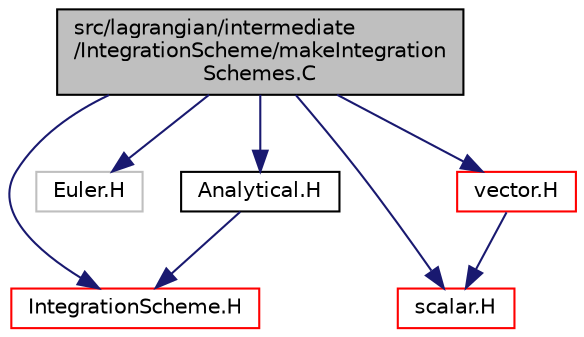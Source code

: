 digraph "src/lagrangian/intermediate/IntegrationScheme/makeIntegrationSchemes.C"
{
  bgcolor="transparent";
  edge [fontname="Helvetica",fontsize="10",labelfontname="Helvetica",labelfontsize="10"];
  node [fontname="Helvetica",fontsize="10",shape=record];
  Node1 [label="src/lagrangian/intermediate\l/IntegrationScheme/makeIntegration\lSchemes.C",height=0.2,width=0.4,color="black", fillcolor="grey75", style="filled", fontcolor="black"];
  Node1 -> Node2 [color="midnightblue",fontsize="10",style="solid",fontname="Helvetica"];
  Node2 [label="IntegrationScheme.H",height=0.2,width=0.4,color="red",URL="$a06610.html"];
  Node1 -> Node3 [color="midnightblue",fontsize="10",style="solid",fontname="Helvetica"];
  Node3 [label="Euler.H",height=0.2,width=0.4,color="grey75"];
  Node1 -> Node4 [color="midnightblue",fontsize="10",style="solid",fontname="Helvetica"];
  Node4 [label="Analytical.H",height=0.2,width=0.4,color="black",URL="$a06604.html"];
  Node4 -> Node2 [color="midnightblue",fontsize="10",style="solid",fontname="Helvetica"];
  Node1 -> Node5 [color="midnightblue",fontsize="10",style="solid",fontname="Helvetica"];
  Node5 [label="scalar.H",height=0.2,width=0.4,color="red",URL="$a09076.html"];
  Node1 -> Node6 [color="midnightblue",fontsize="10",style="solid",fontname="Helvetica"];
  Node6 [label="vector.H",height=0.2,width=0.4,color="red",URL="$a09196.html"];
  Node6 -> Node5 [color="midnightblue",fontsize="10",style="solid",fontname="Helvetica"];
}
